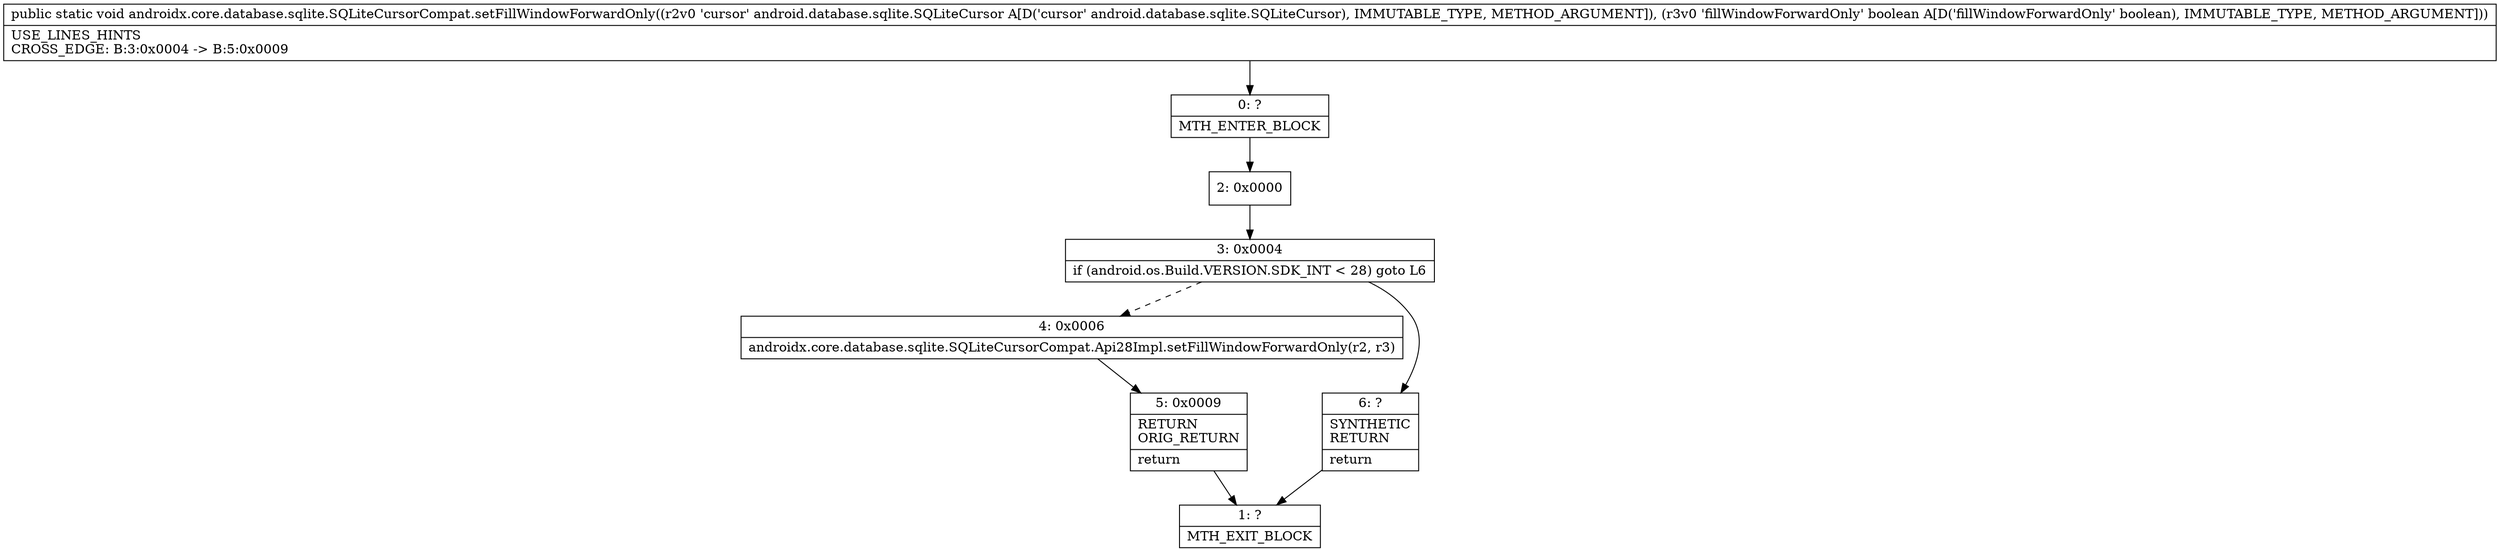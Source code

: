 digraph "CFG forandroidx.core.database.sqlite.SQLiteCursorCompat.setFillWindowForwardOnly(Landroid\/database\/sqlite\/SQLiteCursor;Z)V" {
Node_0 [shape=record,label="{0\:\ ?|MTH_ENTER_BLOCK\l}"];
Node_2 [shape=record,label="{2\:\ 0x0000}"];
Node_3 [shape=record,label="{3\:\ 0x0004|if (android.os.Build.VERSION.SDK_INT \< 28) goto L6\l}"];
Node_4 [shape=record,label="{4\:\ 0x0006|androidx.core.database.sqlite.SQLiteCursorCompat.Api28Impl.setFillWindowForwardOnly(r2, r3)\l}"];
Node_5 [shape=record,label="{5\:\ 0x0009|RETURN\lORIG_RETURN\l|return\l}"];
Node_1 [shape=record,label="{1\:\ ?|MTH_EXIT_BLOCK\l}"];
Node_6 [shape=record,label="{6\:\ ?|SYNTHETIC\lRETURN\l|return\l}"];
MethodNode[shape=record,label="{public static void androidx.core.database.sqlite.SQLiteCursorCompat.setFillWindowForwardOnly((r2v0 'cursor' android.database.sqlite.SQLiteCursor A[D('cursor' android.database.sqlite.SQLiteCursor), IMMUTABLE_TYPE, METHOD_ARGUMENT]), (r3v0 'fillWindowForwardOnly' boolean A[D('fillWindowForwardOnly' boolean), IMMUTABLE_TYPE, METHOD_ARGUMENT]))  | USE_LINES_HINTS\lCROSS_EDGE: B:3:0x0004 \-\> B:5:0x0009\l}"];
MethodNode -> Node_0;Node_0 -> Node_2;
Node_2 -> Node_3;
Node_3 -> Node_4[style=dashed];
Node_3 -> Node_6;
Node_4 -> Node_5;
Node_5 -> Node_1;
Node_6 -> Node_1;
}

